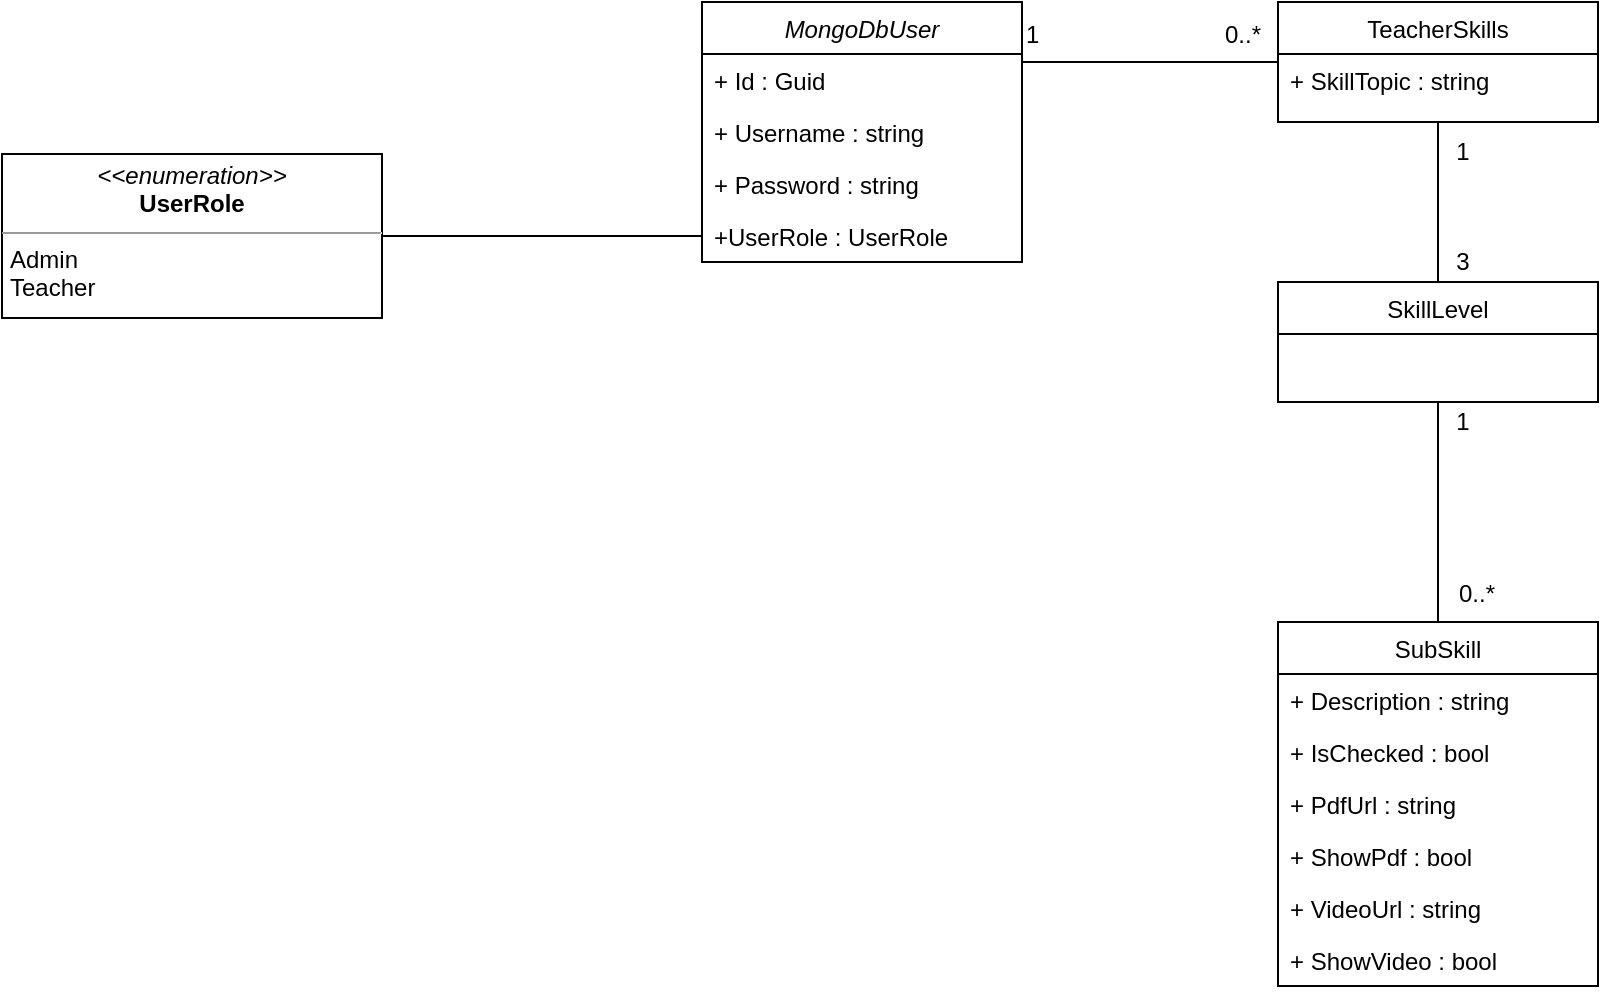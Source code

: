 <mxfile version="20.7.3" type="device"><diagram id="C5RBs43oDa-KdzZeNtuy" name="Page-1"><mxGraphModel dx="2263" dy="795" grid="1" gridSize="10" guides="1" tooltips="1" connect="1" arrows="1" fold="1" page="1" pageScale="1" pageWidth="827" pageHeight="1169" math="0" shadow="0"><root><mxCell id="WIyWlLk6GJQsqaUBKTNV-0"/><mxCell id="WIyWlLk6GJQsqaUBKTNV-1" parent="WIyWlLk6GJQsqaUBKTNV-0"/><mxCell id="zkfFHV4jXpPFQw0GAbJ--0" value="MongoDbUser" style="swimlane;fontStyle=2;align=center;verticalAlign=top;childLayout=stackLayout;horizontal=1;startSize=26;horizontalStack=0;resizeParent=1;resizeLast=0;collapsible=1;marginBottom=0;rounded=0;shadow=0;strokeWidth=1;" parent="WIyWlLk6GJQsqaUBKTNV-1" vertex="1"><mxGeometry x="220" y="120" width="160" height="130" as="geometry"><mxRectangle x="230" y="140" width="160" height="26" as="alternateBounds"/></mxGeometry></mxCell><mxCell id="zkfFHV4jXpPFQw0GAbJ--1" value="+ Id : Guid" style="text;align=left;verticalAlign=top;spacingLeft=4;spacingRight=4;overflow=hidden;rotatable=0;points=[[0,0.5],[1,0.5]];portConstraint=eastwest;" parent="zkfFHV4jXpPFQw0GAbJ--0" vertex="1"><mxGeometry y="26" width="160" height="26" as="geometry"/></mxCell><mxCell id="zkfFHV4jXpPFQw0GAbJ--2" value="+ Username : string" style="text;align=left;verticalAlign=top;spacingLeft=4;spacingRight=4;overflow=hidden;rotatable=0;points=[[0,0.5],[1,0.5]];portConstraint=eastwest;rounded=0;shadow=0;html=0;" parent="zkfFHV4jXpPFQw0GAbJ--0" vertex="1"><mxGeometry y="52" width="160" height="26" as="geometry"/></mxCell><mxCell id="ZQ6d8_VeXZlrmZNhJmgK-1" value="+ Password : string" style="text;align=left;verticalAlign=top;spacingLeft=4;spacingRight=4;overflow=hidden;rotatable=0;points=[[0,0.5],[1,0.5]];portConstraint=eastwest;rounded=0;shadow=0;html=0;" parent="zkfFHV4jXpPFQw0GAbJ--0" vertex="1"><mxGeometry y="78" width="160" height="26" as="geometry"/></mxCell><mxCell id="ZQ6d8_VeXZlrmZNhJmgK-2" value="+UserRole : UserRole" style="text;align=left;verticalAlign=top;spacingLeft=4;spacingRight=4;overflow=hidden;rotatable=0;points=[[0,0.5],[1,0.5]];portConstraint=eastwest;rounded=0;shadow=0;html=0;" parent="zkfFHV4jXpPFQw0GAbJ--0" vertex="1"><mxGeometry y="104" width="160" height="26" as="geometry"/></mxCell><mxCell id="zkfFHV4jXpPFQw0GAbJ--17" value="TeacherSkills" style="swimlane;fontStyle=0;align=center;verticalAlign=top;childLayout=stackLayout;horizontal=1;startSize=26;horizontalStack=0;resizeParent=1;resizeLast=0;collapsible=1;marginBottom=0;rounded=0;shadow=0;strokeWidth=1;" parent="WIyWlLk6GJQsqaUBKTNV-1" vertex="1"><mxGeometry x="508" y="120" width="160" height="60" as="geometry"><mxRectangle x="550" y="140" width="160" height="26" as="alternateBounds"/></mxGeometry></mxCell><mxCell id="zkfFHV4jXpPFQw0GAbJ--18" value="+ SkillTopic : string" style="text;align=left;verticalAlign=top;spacingLeft=4;spacingRight=4;overflow=hidden;rotatable=0;points=[[0,0.5],[1,0.5]];portConstraint=eastwest;" parent="zkfFHV4jXpPFQw0GAbJ--17" vertex="1"><mxGeometry y="26" width="160" height="26" as="geometry"/></mxCell><mxCell id="zkfFHV4jXpPFQw0GAbJ--26" value="" style="endArrow=none;shadow=0;strokeWidth=1;rounded=0;endFill=0;edgeStyle=elbowEdgeStyle;elbow=vertical;strokeColor=default;" parent="WIyWlLk6GJQsqaUBKTNV-1" source="zkfFHV4jXpPFQw0GAbJ--0" target="zkfFHV4jXpPFQw0GAbJ--17" edge="1"><mxGeometry x="0.5" y="41" relative="1" as="geometry"><mxPoint x="380" y="192" as="sourcePoint"/><mxPoint x="540" y="192" as="targetPoint"/><mxPoint x="-40" y="32" as="offset"/></mxGeometry></mxCell><mxCell id="zkfFHV4jXpPFQw0GAbJ--27" value="1" style="resizable=0;align=left;verticalAlign=bottom;labelBackgroundColor=none;fontSize=12;" parent="zkfFHV4jXpPFQw0GAbJ--26" connectable="0" vertex="1"><mxGeometry x="-1" relative="1" as="geometry"><mxPoint y="-5" as="offset"/></mxGeometry></mxCell><mxCell id="zkfFHV4jXpPFQw0GAbJ--28" value="0..*" style="resizable=0;align=right;verticalAlign=bottom;labelBackgroundColor=none;fontSize=12;" parent="zkfFHV4jXpPFQw0GAbJ--26" connectable="0" vertex="1"><mxGeometry x="1" relative="1" as="geometry"><mxPoint x="-7" y="-5" as="offset"/></mxGeometry></mxCell><mxCell id="ZQ6d8_VeXZlrmZNhJmgK-3" value="&lt;p style=&quot;margin:0px;margin-top:4px;text-align:center;&quot;&gt;&lt;i&gt;&amp;lt;&amp;lt;enumeration&amp;gt;&amp;gt;&lt;/i&gt;&lt;br&gt;&lt;b&gt;UserRole&lt;/b&gt;&lt;/p&gt;&lt;hr size=&quot;1&quot;&gt;&lt;p style=&quot;margin:0px;margin-left:4px;&quot;&gt;Admin&lt;/p&gt;&lt;p style=&quot;margin:0px;margin-left:4px;&quot;&gt;Teacher&lt;/p&gt;" style="verticalAlign=top;align=left;overflow=fill;fontSize=12;fontFamily=Helvetica;html=1;" parent="WIyWlLk6GJQsqaUBKTNV-1" vertex="1"><mxGeometry x="-130" y="196" width="190" height="82" as="geometry"/></mxCell><mxCell id="ZQ6d8_VeXZlrmZNhJmgK-4" value="" style="endArrow=none;html=1;rounded=0;entryX=0;entryY=0.5;entryDx=0;entryDy=0;exitX=1;exitY=0.5;exitDx=0;exitDy=0;" parent="WIyWlLk6GJQsqaUBKTNV-1" source="ZQ6d8_VeXZlrmZNhJmgK-3" target="ZQ6d8_VeXZlrmZNhJmgK-2" edge="1"><mxGeometry width="50" height="50" relative="1" as="geometry"><mxPoint x="390" y="170" as="sourcePoint"/><mxPoint x="440" y="120" as="targetPoint"/></mxGeometry></mxCell><mxCell id="ZQ6d8_VeXZlrmZNhJmgK-7" style="edgeStyle=orthogonalEdgeStyle;rounded=0;orthogonalLoop=1;jettySize=auto;html=1;exitX=0.5;exitY=0;exitDx=0;exitDy=0;entryX=0.5;entryY=1;entryDx=0;entryDy=0;strokeColor=default;endArrow=none;endFill=0;" parent="WIyWlLk6GJQsqaUBKTNV-1" source="ZQ6d8_VeXZlrmZNhJmgK-5" target="zkfFHV4jXpPFQw0GAbJ--17" edge="1"><mxGeometry relative="1" as="geometry"/></mxCell><mxCell id="ZQ6d8_VeXZlrmZNhJmgK-12" style="edgeStyle=orthogonalEdgeStyle;rounded=0;orthogonalLoop=1;jettySize=auto;html=1;entryX=0.5;entryY=0;entryDx=0;entryDy=0;strokeColor=default;endArrow=none;endFill=0;" parent="WIyWlLk6GJQsqaUBKTNV-1" source="ZQ6d8_VeXZlrmZNhJmgK-5" target="ZQ6d8_VeXZlrmZNhJmgK-8" edge="1"><mxGeometry relative="1" as="geometry"/></mxCell><mxCell id="ZQ6d8_VeXZlrmZNhJmgK-5" value="SkillLevel" style="swimlane;fontStyle=0;align=center;verticalAlign=top;childLayout=stackLayout;horizontal=1;startSize=26;horizontalStack=0;resizeParent=1;resizeLast=0;collapsible=1;marginBottom=0;rounded=0;shadow=0;strokeWidth=1;" parent="WIyWlLk6GJQsqaUBKTNV-1" vertex="1"><mxGeometry x="508" y="260" width="160" height="60" as="geometry"><mxRectangle x="550" y="140" width="160" height="26" as="alternateBounds"/></mxGeometry></mxCell><mxCell id="ZQ6d8_VeXZlrmZNhJmgK-8" value="SubSkill" style="swimlane;fontStyle=0;align=center;verticalAlign=top;childLayout=stackLayout;horizontal=1;startSize=26;horizontalStack=0;resizeParent=1;resizeLast=0;collapsible=1;marginBottom=0;rounded=0;shadow=0;strokeWidth=1;" parent="WIyWlLk6GJQsqaUBKTNV-1" vertex="1"><mxGeometry x="508" y="430" width="160" height="182" as="geometry"><mxRectangle x="550" y="140" width="160" height="26" as="alternateBounds"/></mxGeometry></mxCell><mxCell id="ZQ6d8_VeXZlrmZNhJmgK-9" value="+ Description : string" style="text;align=left;verticalAlign=top;spacingLeft=4;spacingRight=4;overflow=hidden;rotatable=0;points=[[0,0.5],[1,0.5]];portConstraint=eastwest;" parent="ZQ6d8_VeXZlrmZNhJmgK-8" vertex="1"><mxGeometry y="26" width="160" height="26" as="geometry"/></mxCell><mxCell id="ZQ6d8_VeXZlrmZNhJmgK-13" value="+ IsChecked : bool" style="text;align=left;verticalAlign=top;spacingLeft=4;spacingRight=4;overflow=hidden;rotatable=0;points=[[0,0.5],[1,0.5]];portConstraint=eastwest;" parent="ZQ6d8_VeXZlrmZNhJmgK-8" vertex="1"><mxGeometry y="52" width="160" height="26" as="geometry"/></mxCell><mxCell id="ZQ6d8_VeXZlrmZNhJmgK-14" value="+ PdfUrl : string" style="text;align=left;verticalAlign=top;spacingLeft=4;spacingRight=4;overflow=hidden;rotatable=0;points=[[0,0.5],[1,0.5]];portConstraint=eastwest;" parent="ZQ6d8_VeXZlrmZNhJmgK-8" vertex="1"><mxGeometry y="78" width="160" height="26" as="geometry"/></mxCell><mxCell id="ZQ6d8_VeXZlrmZNhJmgK-15" value="+ ShowPdf : bool" style="text;align=left;verticalAlign=top;spacingLeft=4;spacingRight=4;overflow=hidden;rotatable=0;points=[[0,0.5],[1,0.5]];portConstraint=eastwest;" parent="ZQ6d8_VeXZlrmZNhJmgK-8" vertex="1"><mxGeometry y="104" width="160" height="26" as="geometry"/></mxCell><mxCell id="ZQ6d8_VeXZlrmZNhJmgK-16" value="+ VideoUrl : string" style="text;align=left;verticalAlign=top;spacingLeft=4;spacingRight=4;overflow=hidden;rotatable=0;points=[[0,0.5],[1,0.5]];portConstraint=eastwest;" parent="ZQ6d8_VeXZlrmZNhJmgK-8" vertex="1"><mxGeometry y="130" width="160" height="26" as="geometry"/></mxCell><mxCell id="ZQ6d8_VeXZlrmZNhJmgK-17" value="+ ShowVideo : bool" style="text;align=left;verticalAlign=top;spacingLeft=4;spacingRight=4;overflow=hidden;rotatable=0;points=[[0,0.5],[1,0.5]];portConstraint=eastwest;" parent="ZQ6d8_VeXZlrmZNhJmgK-8" vertex="1"><mxGeometry y="156" width="160" height="26" as="geometry"/></mxCell><mxCell id="ZQ6d8_VeXZlrmZNhJmgK-10" value="3" style="text;html=1;align=center;verticalAlign=middle;resizable=0;points=[];autosize=1;strokeColor=none;fillColor=none;" parent="WIyWlLk6GJQsqaUBKTNV-1" vertex="1"><mxGeometry x="585" y="235" width="30" height="30" as="geometry"/></mxCell><mxCell id="ZQ6d8_VeXZlrmZNhJmgK-11" value="1" style="text;html=1;align=center;verticalAlign=middle;resizable=0;points=[];autosize=1;strokeColor=none;fillColor=none;" parent="WIyWlLk6GJQsqaUBKTNV-1" vertex="1"><mxGeometry x="585" y="180" width="30" height="30" as="geometry"/></mxCell><mxCell id="C22W-VP9qo2L6atcB6xX-0" value="1" style="text;html=1;align=center;verticalAlign=middle;resizable=0;points=[];autosize=1;strokeColor=none;fillColor=none;" vertex="1" parent="WIyWlLk6GJQsqaUBKTNV-1"><mxGeometry x="585" y="315" width="30" height="30" as="geometry"/></mxCell><mxCell id="C22W-VP9qo2L6atcB6xX-1" value="0..*" style="text;html=1;align=center;verticalAlign=middle;resizable=0;points=[];autosize=1;strokeColor=none;fillColor=none;" vertex="1" parent="WIyWlLk6GJQsqaUBKTNV-1"><mxGeometry x="587" y="401" width="40" height="30" as="geometry"/></mxCell></root></mxGraphModel></diagram></mxfile>